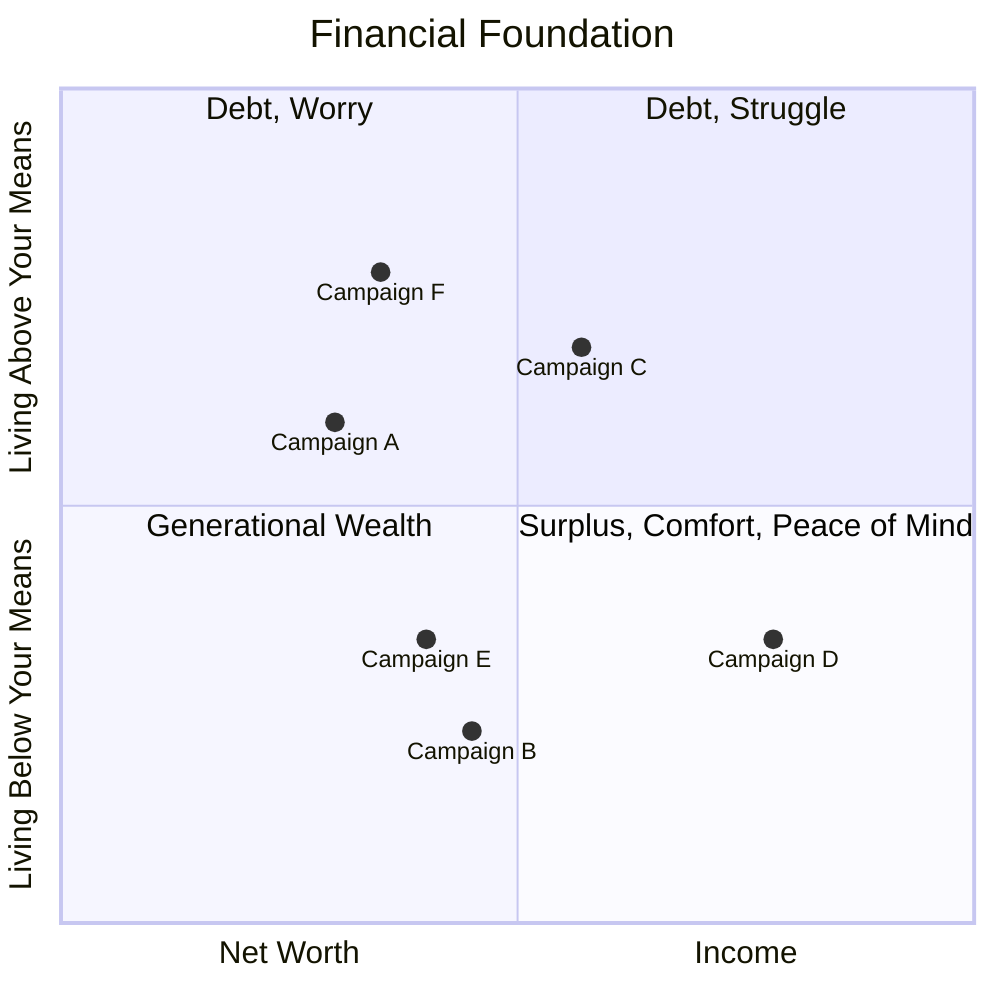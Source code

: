 quadrantChart
    title Financial Foundation
    x-axis Net Worth --> Income
    y-axis Living Below Your Means --> Living Above Your Means
    quadrant-1 Debt, Struggle
    quadrant-2 Debt, Worry
    quadrant-3 Generational Wealth
    quadrant-4 Surplus, Comfort, Peace of Mind
    Campaign A: [0.3, 0.6]
    Campaign B: [0.45, 0.23]
    Campaign C: [0.57, 0.69]
    Campaign D: [0.78, 0.34]
    Campaign E: [0.40, 0.34]
    Campaign F: [0.35, 0.78]